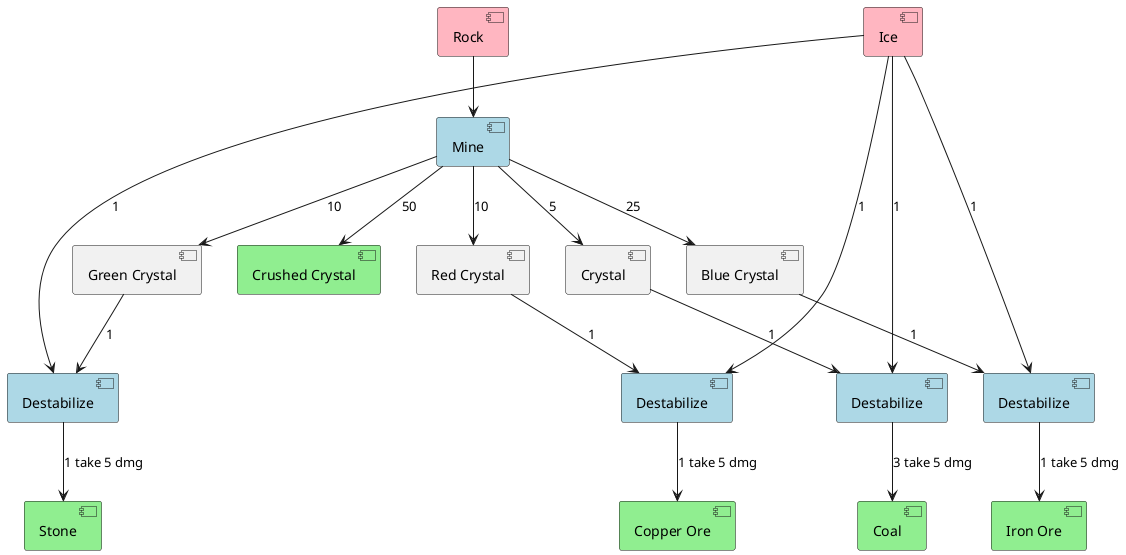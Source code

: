 @startuml

hide methods
hide fields
hide circle

[Rock] as R #lightpink
[Ice] as I #lightpink

[Crystal] as C
[Red Crystal] as RC
[Green Crystal] as GC
[Blue Crystal] as BC
[Crushed Crystal] as CCr #lightgreen

[Iron Ore] as FE #lightgreen
[Copper Ore] as CU #lightgreen
[Stone] as S #lightgreen
[Coal] as Ca #lightgreen

[Mine] as MR #lightblue
[Destabilize] as DC #lightblue
[Destabilize] as DRC #lightblue
[Destabilize] as DGC #lightblue
[Destabilize] as DBC #lightblue


R --> MR
MR --> C : 5
MR --> RC : 10
MR --> GC : 10
MR --> BC : 25
MR --> CCr : 50

C --> DC : 1
I ----> DC : 1
DC --> Ca : 3 take 5 dmg

RC --> DRC : 1
I ----> DRC : 1
DRC --> CU : 1 take 5 dmg

BC --> DBC : 1
I ----> DBC : 1
DBC --> FE : 1 take 5 dmg

GC --> DGC : 1
I ----> DGC : 1
DGC --> S : 1 take 5 dmg
@enduml